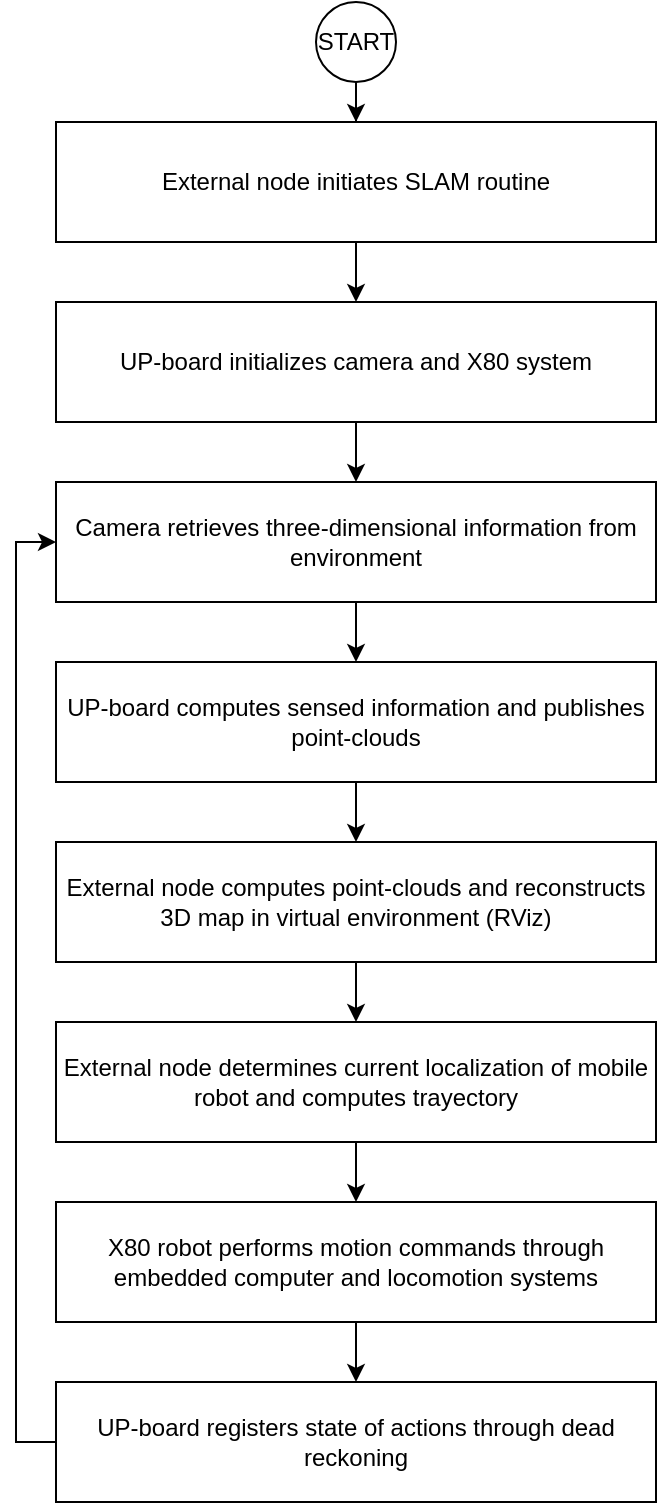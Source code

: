 <mxfile version="12.0.0" type="device" pages="1"><diagram id="VqzmVe6eYK2xJ6NYHXrS" name="Page-1"><mxGraphModel dx="1032" dy="483" grid="1" gridSize="10" guides="1" tooltips="1" connect="1" arrows="1" fold="1" page="1" pageScale="1" pageWidth="1100" pageHeight="850" math="0" shadow="0"><root><mxCell id="0"/><mxCell id="1" parent="0"/><mxCell id="KzC5XbEQpPX1XEr9WaY0-4" value="" style="edgeStyle=orthogonalEdgeStyle;rounded=0;orthogonalLoop=1;jettySize=auto;html=1;exitX=0.5;exitY=1;exitDx=0;exitDy=0;" edge="1" parent="1" source="KzC5XbEQpPX1XEr9WaY0-1" target="KzC5XbEQpPX1XEr9WaY0-3"><mxGeometry relative="1" as="geometry"/></mxCell><mxCell id="KzC5XbEQpPX1XEr9WaY0-1" value="START" style="ellipse;whiteSpace=wrap;html=1;aspect=fixed;" vertex="1" parent="1"><mxGeometry x="400" width="40" height="40" as="geometry"/></mxCell><mxCell id="KzC5XbEQpPX1XEr9WaY0-7" value="" style="edgeStyle=orthogonalEdgeStyle;rounded=0;orthogonalLoop=1;jettySize=auto;html=1;" edge="1" parent="1" source="KzC5XbEQpPX1XEr9WaY0-3" target="KzC5XbEQpPX1XEr9WaY0-6"><mxGeometry relative="1" as="geometry"/></mxCell><mxCell id="KzC5XbEQpPX1XEr9WaY0-3" value="External node initiates SLAM routine" style="rounded=0;whiteSpace=wrap;html=1;" vertex="1" parent="1"><mxGeometry x="270" y="60" width="300" height="60" as="geometry"/></mxCell><mxCell id="KzC5XbEQpPX1XEr9WaY0-9" value="" style="edgeStyle=orthogonalEdgeStyle;rounded=0;orthogonalLoop=1;jettySize=auto;html=1;" edge="1" parent="1" source="KzC5XbEQpPX1XEr9WaY0-6" target="KzC5XbEQpPX1XEr9WaY0-8"><mxGeometry relative="1" as="geometry"/></mxCell><mxCell id="KzC5XbEQpPX1XEr9WaY0-6" value="UP-board initializes camera and X80 system" style="rounded=0;whiteSpace=wrap;html=1;" vertex="1" parent="1"><mxGeometry x="270" y="150" width="300" height="60" as="geometry"/></mxCell><mxCell id="KzC5XbEQpPX1XEr9WaY0-21" value="" style="edgeStyle=orthogonalEdgeStyle;rounded=0;orthogonalLoop=1;jettySize=auto;html=1;" edge="1" parent="1" source="KzC5XbEQpPX1XEr9WaY0-8" target="KzC5XbEQpPX1XEr9WaY0-20"><mxGeometry relative="1" as="geometry"/></mxCell><mxCell id="KzC5XbEQpPX1XEr9WaY0-8" value="Camera retrieves three-dimensional information from environment " style="rounded=0;whiteSpace=wrap;html=1;" vertex="1" parent="1"><mxGeometry x="270" y="240" width="300" height="60" as="geometry"/></mxCell><mxCell id="KzC5XbEQpPX1XEr9WaY0-14" value="" style="edgeStyle=orthogonalEdgeStyle;rounded=0;orthogonalLoop=1;jettySize=auto;html=1;" edge="1" parent="1" source="KzC5XbEQpPX1XEr9WaY0-10" target="KzC5XbEQpPX1XEr9WaY0-13"><mxGeometry relative="1" as="geometry"/></mxCell><mxCell id="KzC5XbEQpPX1XEr9WaY0-10" value="External node computes point-clouds and reconstructs 3D map in virtual environment (RViz)" style="rounded=0;whiteSpace=wrap;html=1;" vertex="1" parent="1"><mxGeometry x="270" y="420" width="300" height="60" as="geometry"/></mxCell><mxCell id="KzC5XbEQpPX1XEr9WaY0-16" value="" style="edgeStyle=orthogonalEdgeStyle;rounded=0;orthogonalLoop=1;jettySize=auto;html=1;" edge="1" parent="1" source="KzC5XbEQpPX1XEr9WaY0-13" target="KzC5XbEQpPX1XEr9WaY0-15"><mxGeometry relative="1" as="geometry"/></mxCell><mxCell id="KzC5XbEQpPX1XEr9WaY0-13" value="External node determines current localization of mobile robot and computes trayectory" style="rounded=0;whiteSpace=wrap;html=1;" vertex="1" parent="1"><mxGeometry x="270" y="510" width="300" height="60" as="geometry"/></mxCell><mxCell id="KzC5XbEQpPX1XEr9WaY0-18" value="" style="edgeStyle=orthogonalEdgeStyle;rounded=0;orthogonalLoop=1;jettySize=auto;html=1;" edge="1" parent="1" source="KzC5XbEQpPX1XEr9WaY0-15" target="KzC5XbEQpPX1XEr9WaY0-17"><mxGeometry relative="1" as="geometry"/></mxCell><mxCell id="KzC5XbEQpPX1XEr9WaY0-15" value="X80 robot performs motion commands through embedded computer and locomotion systems" style="rounded=0;whiteSpace=wrap;html=1;" vertex="1" parent="1"><mxGeometry x="270" y="600" width="300" height="60" as="geometry"/></mxCell><mxCell id="KzC5XbEQpPX1XEr9WaY0-24" value="" style="edgeStyle=orthogonalEdgeStyle;rounded=0;orthogonalLoop=1;jettySize=auto;html=1;entryX=0;entryY=0.5;entryDx=0;entryDy=0;" edge="1" parent="1" source="KzC5XbEQpPX1XEr9WaY0-17" target="KzC5XbEQpPX1XEr9WaY0-8"><mxGeometry relative="1" as="geometry"><mxPoint x="190" y="720" as="targetPoint"/><Array as="points"><mxPoint x="250" y="720"/><mxPoint x="250" y="270"/></Array></mxGeometry></mxCell><mxCell id="KzC5XbEQpPX1XEr9WaY0-17" value="UP-board registers state of actions through dead reckoning" style="rounded=0;whiteSpace=wrap;html=1;" vertex="1" parent="1"><mxGeometry x="270" y="690" width="300" height="60" as="geometry"/></mxCell><mxCell id="KzC5XbEQpPX1XEr9WaY0-22" value="" style="edgeStyle=orthogonalEdgeStyle;rounded=0;orthogonalLoop=1;jettySize=auto;html=1;" edge="1" parent="1" source="KzC5XbEQpPX1XEr9WaY0-20" target="KzC5XbEQpPX1XEr9WaY0-10"><mxGeometry relative="1" as="geometry"/></mxCell><mxCell id="KzC5XbEQpPX1XEr9WaY0-20" value="UP-board computes sensed information and publishes point-clouds" style="rounded=0;whiteSpace=wrap;html=1;" vertex="1" parent="1"><mxGeometry x="270" y="330" width="300" height="60" as="geometry"/></mxCell></root></mxGraphModel></diagram></mxfile>